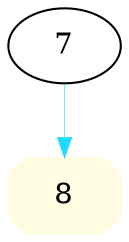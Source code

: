 
digraph G {
fontname="Helvetica";

7 -> 8 [color="#1FDBFD", style="setlinewidth(0.3)" ];

/* Node attributes */

8 [color="#fffce1", shape="box" style="filled,rounded", fillcolor="#fffce1", URL="/p/GCC/t/8", tooltip="ACCEPT -   	PR middle-end/23329 	* tree-ssa.c (useless_type...", target="_blank"];


7 [color="black", shape="ellipse" style="filled,rounded", fillcolor="white", URL="", tooltip="7", target="_blank"];

}
